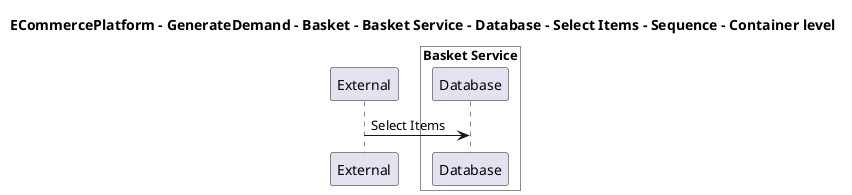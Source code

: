 @startuml

title ECommercePlatform - GenerateDemand - Basket - Basket Service - Database - Select Items - Sequence - Container level

participant "External" as C4InterFlow.SoftwareSystems.ExternalSystem

box "Basket Service" #White
    participant "Database" as ECommercePlatform.GenerateDemand.Basket.SoftwareSystems.BasketService.Containers.Database
end box


C4InterFlow.SoftwareSystems.ExternalSystem -> ECommercePlatform.GenerateDemand.Basket.SoftwareSystems.BasketService.Containers.Database : Select Items


@enduml
